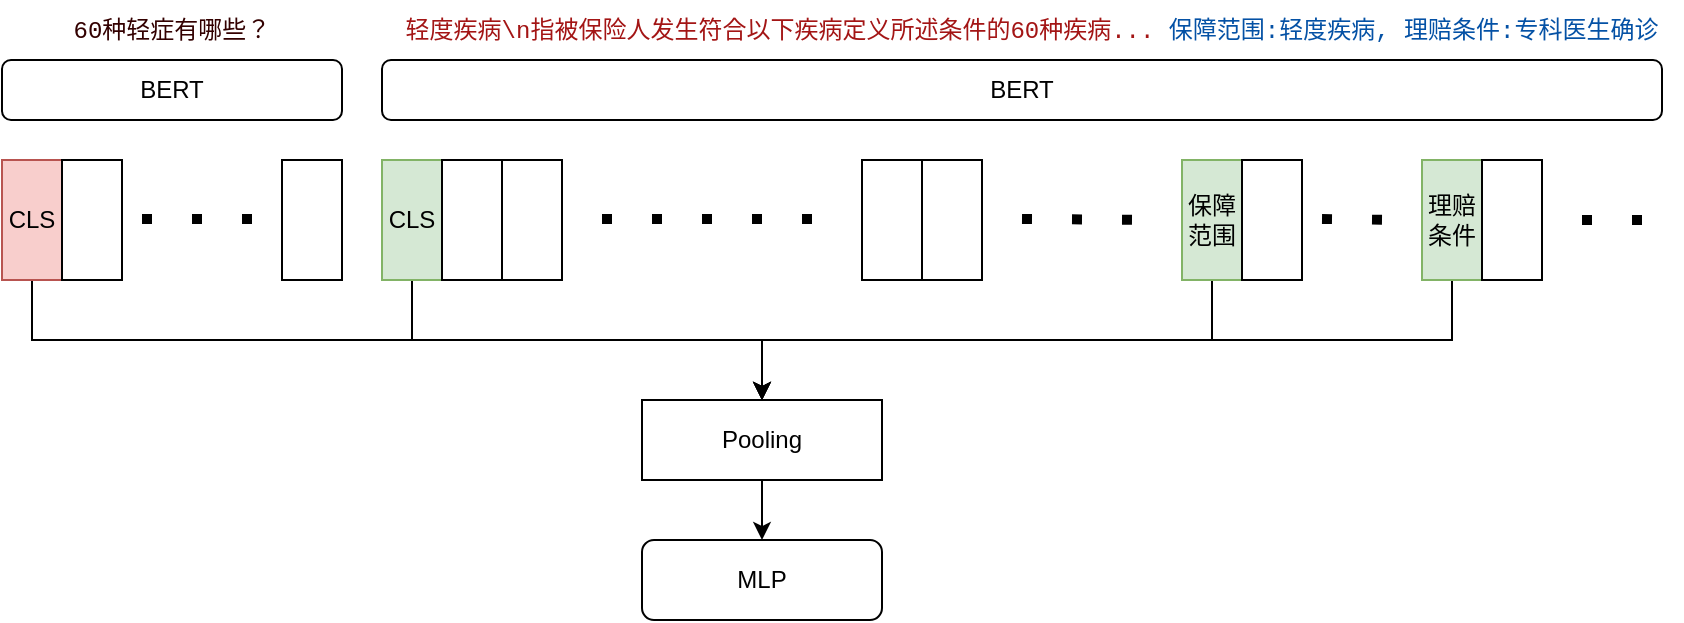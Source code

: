 <mxfile version="24.2.5" type="github">
  <diagram name="第 1 页" id="Cd9KeFTfhNiQLP005J_V">
    <mxGraphModel dx="1242" dy="234" grid="1" gridSize="10" guides="1" tooltips="1" connect="1" arrows="1" fold="1" page="1" pageScale="1" pageWidth="1200" pageHeight="500" math="0" shadow="0">
      <root>
        <mxCell id="0" />
        <mxCell id="1" parent="0" />
        <mxCell id="u-G2C7BFLlz_er3tTFiu-1" value="&lt;span style=&quot;color: rgb(163, 21, 21); font-family: Menlo, Monaco, &amp;quot;Courier New&amp;quot;, monospace; white-space: pre; background-color: rgb(255, 255, 255);&quot;&gt;轻度疾病\n&lt;/span&gt;&lt;span style=&quot;color: rgb(163, 21, 21); font-family: Menlo, Monaco, &amp;quot;Courier New&amp;quot;, monospace; text-align: left; white-space: pre; background-color: rgb(255, 255, 255);&quot;&gt;指被保险人发生符合以下疾病定义所述条件的60种疾病... &lt;/span&gt;&lt;span style=&quot;color: rgb(4, 81, 165); font-family: Menlo, Monaco, &amp;quot;Courier New&amp;quot;, monospace; text-align: left; white-space: pre; background-color: rgb(255, 255, 255);&quot;&gt;保障范围:轻度疾病, 理赔条件:专科医生确诊&lt;/span&gt;" style="text;html=1;align=center;verticalAlign=middle;whiteSpace=wrap;rounded=0;" parent="1" vertex="1">
          <mxGeometry x="360" y="520" width="650" height="30" as="geometry" />
        </mxCell>
        <mxCell id="u-G2C7BFLlz_er3tTFiu-4" value="BERT" style="rounded=1;whiteSpace=wrap;html=1;" parent="1" vertex="1">
          <mxGeometry x="360" y="550" width="640" height="30" as="geometry" />
        </mxCell>
        <mxCell id="u-G2C7BFLlz_er3tTFiu-40" style="edgeStyle=orthogonalEdgeStyle;rounded=0;orthogonalLoop=1;jettySize=auto;html=1;exitX=0.5;exitY=1;exitDx=0;exitDy=0;entryX=0.5;entryY=0;entryDx=0;entryDy=0;" parent="1" source="u-G2C7BFLlz_er3tTFiu-5" target="u-G2C7BFLlz_er3tTFiu-35" edge="1">
          <mxGeometry relative="1" as="geometry" />
        </mxCell>
        <mxCell id="u-G2C7BFLlz_er3tTFiu-5" value="CLS" style="rounded=0;whiteSpace=wrap;html=1;fillColor=#d5e8d4;strokeColor=#82b366;" parent="1" vertex="1">
          <mxGeometry x="360" y="600" width="30" height="60" as="geometry" />
        </mxCell>
        <mxCell id="u-G2C7BFLlz_er3tTFiu-6" value="" style="rounded=0;whiteSpace=wrap;html=1;" parent="1" vertex="1">
          <mxGeometry x="390" y="600" width="30" height="60" as="geometry" />
        </mxCell>
        <mxCell id="u-G2C7BFLlz_er3tTFiu-7" value="" style="rounded=0;whiteSpace=wrap;html=1;" parent="1" vertex="1">
          <mxGeometry x="420" y="600" width="30" height="60" as="geometry" />
        </mxCell>
        <mxCell id="u-G2C7BFLlz_er3tTFiu-41" style="edgeStyle=orthogonalEdgeStyle;rounded=0;orthogonalLoop=1;jettySize=auto;html=1;exitX=0.5;exitY=1;exitDx=0;exitDy=0;entryX=0.5;entryY=0;entryDx=0;entryDy=0;" parent="1" source="u-G2C7BFLlz_er3tTFiu-8" target="u-G2C7BFLlz_er3tTFiu-35" edge="1">
          <mxGeometry relative="1" as="geometry" />
        </mxCell>
        <mxCell id="u-G2C7BFLlz_er3tTFiu-8" value="保障范围" style="rounded=0;whiteSpace=wrap;html=1;fillColor=#d5e8d4;strokeColor=#82b366;" parent="1" vertex="1">
          <mxGeometry x="760" y="600" width="30" height="60" as="geometry" />
        </mxCell>
        <mxCell id="u-G2C7BFLlz_er3tTFiu-44" style="edgeStyle=orthogonalEdgeStyle;rounded=0;orthogonalLoop=1;jettySize=auto;html=1;exitX=0.5;exitY=1;exitDx=0;exitDy=0;entryX=0.5;entryY=0;entryDx=0;entryDy=0;" parent="1" source="u-G2C7BFLlz_er3tTFiu-12" target="u-G2C7BFLlz_er3tTFiu-35" edge="1">
          <mxGeometry relative="1" as="geometry" />
        </mxCell>
        <mxCell id="u-G2C7BFLlz_er3tTFiu-12" value="理赔条件" style="rounded=0;whiteSpace=wrap;html=1;fillColor=#d5e8d4;strokeColor=#82b366;" parent="1" vertex="1">
          <mxGeometry x="880" y="600" width="30" height="60" as="geometry" />
        </mxCell>
        <mxCell id="u-G2C7BFLlz_er3tTFiu-14" value="" style="endArrow=none;dashed=1;html=1;rounded=0;dashPattern=1 4;strokeWidth=5;" parent="1" edge="1">
          <mxGeometry width="50" height="50" relative="1" as="geometry">
            <mxPoint x="470" y="629.5" as="sourcePoint" />
            <mxPoint x="580" y="629.5" as="targetPoint" />
          </mxGeometry>
        </mxCell>
        <mxCell id="u-G2C7BFLlz_er3tTFiu-15" value="" style="endArrow=none;dashed=1;html=1;rounded=0;dashPattern=1 4;strokeWidth=5;" parent="1" edge="1">
          <mxGeometry width="50" height="50" relative="1" as="geometry">
            <mxPoint x="960" y="630" as="sourcePoint" />
            <mxPoint x="1000" y="630" as="targetPoint" />
          </mxGeometry>
        </mxCell>
        <mxCell id="u-G2C7BFLlz_er3tTFiu-17" value="" style="rounded=0;whiteSpace=wrap;html=1;" parent="1" vertex="1">
          <mxGeometry x="790" y="600" width="30" height="60" as="geometry" />
        </mxCell>
        <mxCell id="u-G2C7BFLlz_er3tTFiu-19" value="" style="rounded=0;whiteSpace=wrap;html=1;" parent="1" vertex="1">
          <mxGeometry x="910" y="600" width="30" height="60" as="geometry" />
        </mxCell>
        <mxCell id="u-G2C7BFLlz_er3tTFiu-20" value="&lt;font color=&quot;#330000&quot;&gt;&lt;span style=&quot;font-family: Menlo, Monaco, &amp;quot;Courier New&amp;quot;, monospace; white-space: pre; background-color: rgb(255, 255, 255);&quot;&gt;60种轻症有哪些&lt;/span&gt;？&lt;/font&gt;" style="text;html=1;align=center;verticalAlign=middle;whiteSpace=wrap;rounded=0;" parent="1" vertex="1">
          <mxGeometry x="170" y="520" width="170" height="30" as="geometry" />
        </mxCell>
        <mxCell id="u-G2C7BFLlz_er3tTFiu-21" value="BERT" style="rounded=1;whiteSpace=wrap;html=1;" parent="1" vertex="1">
          <mxGeometry x="170" y="550" width="170" height="30" as="geometry" />
        </mxCell>
        <mxCell id="u-G2C7BFLlz_er3tTFiu-36" style="edgeStyle=orthogonalEdgeStyle;rounded=0;orthogonalLoop=1;jettySize=auto;html=1;exitX=0.5;exitY=1;exitDx=0;exitDy=0;entryX=0.5;entryY=0;entryDx=0;entryDy=0;" parent="1" source="u-G2C7BFLlz_er3tTFiu-25" target="u-G2C7BFLlz_er3tTFiu-35" edge="1">
          <mxGeometry relative="1" as="geometry" />
        </mxCell>
        <mxCell id="u-G2C7BFLlz_er3tTFiu-25" value="CLS" style="rounded=0;whiteSpace=wrap;html=1;fillColor=#f8cecc;strokeColor=#b85450;" parent="1" vertex="1">
          <mxGeometry x="170" y="600" width="30" height="60" as="geometry" />
        </mxCell>
        <mxCell id="u-G2C7BFLlz_er3tTFiu-26" value="" style="rounded=0;whiteSpace=wrap;html=1;" parent="1" vertex="1">
          <mxGeometry x="200" y="600" width="30" height="60" as="geometry" />
        </mxCell>
        <mxCell id="u-G2C7BFLlz_er3tTFiu-46" value="" style="edgeStyle=orthogonalEdgeStyle;rounded=0;orthogonalLoop=1;jettySize=auto;html=1;" parent="1" source="u-G2C7BFLlz_er3tTFiu-35" target="u-G2C7BFLlz_er3tTFiu-45" edge="1">
          <mxGeometry relative="1" as="geometry" />
        </mxCell>
        <mxCell id="u-G2C7BFLlz_er3tTFiu-35" value="Pooling" style="rounded=0;whiteSpace=wrap;html=1;" parent="1" vertex="1">
          <mxGeometry x="490" y="720" width="120" height="40" as="geometry" />
        </mxCell>
        <mxCell id="u-G2C7BFLlz_er3tTFiu-45" value="MLP" style="rounded=1;whiteSpace=wrap;html=1;" parent="1" vertex="1">
          <mxGeometry x="490" y="790" width="120" height="40" as="geometry" />
        </mxCell>
        <mxCell id="PAfy0EfF9vHyodRYPN-5-2" value="" style="rounded=0;whiteSpace=wrap;html=1;" vertex="1" parent="1">
          <mxGeometry x="310" y="600" width="30" height="60" as="geometry" />
        </mxCell>
        <mxCell id="PAfy0EfF9vHyodRYPN-5-3" value="" style="endArrow=none;dashed=1;html=1;rounded=0;dashPattern=1 4;strokeWidth=5;" edge="1" parent="1">
          <mxGeometry width="50" height="50" relative="1" as="geometry">
            <mxPoint x="240" y="629.5" as="sourcePoint" />
            <mxPoint x="300" y="629.5" as="targetPoint" />
          </mxGeometry>
        </mxCell>
        <mxCell id="PAfy0EfF9vHyodRYPN-5-4" value="" style="rounded=0;whiteSpace=wrap;html=1;" vertex="1" parent="1">
          <mxGeometry x="600" y="600" width="30" height="60" as="geometry" />
        </mxCell>
        <mxCell id="PAfy0EfF9vHyodRYPN-5-5" value="" style="rounded=0;whiteSpace=wrap;html=1;" vertex="1" parent="1">
          <mxGeometry x="630" y="600" width="30" height="60" as="geometry" />
        </mxCell>
        <mxCell id="PAfy0EfF9vHyodRYPN-5-6" value="" style="endArrow=none;dashed=1;html=1;rounded=0;dashPattern=1 4;strokeWidth=5;" edge="1" parent="1">
          <mxGeometry width="50" height="50" relative="1" as="geometry">
            <mxPoint x="680" y="629.5" as="sourcePoint" />
            <mxPoint x="750" y="630" as="targetPoint" />
          </mxGeometry>
        </mxCell>
        <mxCell id="PAfy0EfF9vHyodRYPN-5-7" value="" style="endArrow=none;dashed=1;html=1;rounded=0;dashPattern=1 4;strokeWidth=5;" edge="1" parent="1">
          <mxGeometry width="50" height="50" relative="1" as="geometry">
            <mxPoint x="830" y="629.5" as="sourcePoint" />
            <mxPoint x="870" y="630" as="targetPoint" />
          </mxGeometry>
        </mxCell>
      </root>
    </mxGraphModel>
  </diagram>
</mxfile>
